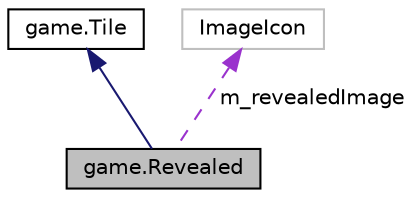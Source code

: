 digraph "game.Revealed"
{
  edge [fontname="Helvetica",fontsize="10",labelfontname="Helvetica",labelfontsize="10"];
  node [fontname="Helvetica",fontsize="10",shape=record];
  Node1 [label="game.Revealed",height=0.2,width=0.4,color="black", fillcolor="grey75", style="filled", fontcolor="black"];
  Node2 -> Node1 [dir="back",color="midnightblue",fontsize="10",style="solid",fontname="Helvetica"];
  Node2 [label="game.Tile",height=0.2,width=0.4,color="black", fillcolor="white", style="filled",URL="$classgame_1_1_tile.html",tooltip="A class for a generic tile. "];
  Node3 -> Node1 [dir="back",color="darkorchid3",fontsize="10",style="dashed",label=" m_revealedImage" ,fontname="Helvetica"];
  Node3 [label="ImageIcon",height=0.2,width=0.4,color="grey75", fillcolor="white", style="filled"];
}
